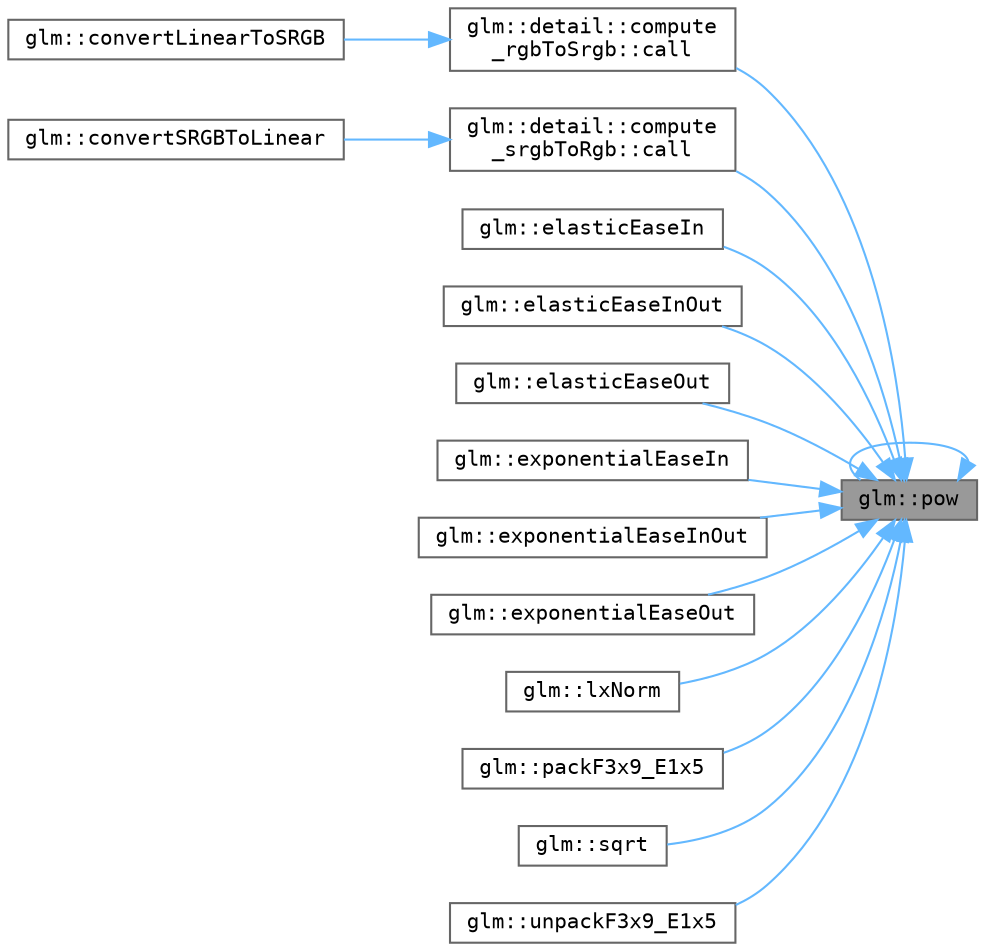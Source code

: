 digraph "glm::pow"
{
 // LATEX_PDF_SIZE
  bgcolor="transparent";
  edge [fontname=Terminal,fontsize=10,labelfontname=Helvetica,labelfontsize=10];
  node [fontname=Terminal,fontsize=10,shape=box,height=0.2,width=0.4];
  rankdir="RL";
  Node1 [label="glm::pow",height=0.2,width=0.4,color="gray40", fillcolor="grey60", style="filled", fontcolor="black",tooltip=" "];
  Node1 -> Node2 [dir="back",color="steelblue1",style="solid"];
  Node2 [label="glm::detail::compute\l_rgbToSrgb::call",height=0.2,width=0.4,color="grey40", fillcolor="white", style="filled",URL="$structglm_1_1detail_1_1compute__rgb_to_srgb.html#afdd0ede6e9033fbb7bea07bd2291c0d5",tooltip=" "];
  Node2 -> Node3 [dir="back",color="steelblue1",style="solid"];
  Node3 [label="glm::convertLinearToSRGB",height=0.2,width=0.4,color="grey40", fillcolor="white", style="filled",URL="$group__gtc__color__space.html#ga12a34c560bb2db262bd02605d99aa512",tooltip=" "];
  Node1 -> Node4 [dir="back",color="steelblue1",style="solid"];
  Node4 [label="glm::detail::compute\l_srgbToRgb::call",height=0.2,width=0.4,color="grey40", fillcolor="white", style="filled",URL="$structglm_1_1detail_1_1compute__srgb_to_rgb.html#a7806d3941d9426b2d708522265206243",tooltip=" "];
  Node4 -> Node5 [dir="back",color="steelblue1",style="solid"];
  Node5 [label="glm::convertSRGBToLinear",height=0.2,width=0.4,color="grey40", fillcolor="white", style="filled",URL="$group__gtc__color__space.html#ga9deb7729e709faeb1b89d65541f0dab0",tooltip=" "];
  Node1 -> Node6 [dir="back",color="steelblue1",style="solid"];
  Node6 [label="glm::elasticEaseIn",height=0.2,width=0.4,color="grey40", fillcolor="white", style="filled",URL="$group__gtx__easing.html#ga230918eccee4e113d10ec5b8cdc58695",tooltip=" "];
  Node1 -> Node7 [dir="back",color="steelblue1",style="solid"];
  Node7 [label="glm::elasticEaseInOut",height=0.2,width=0.4,color="grey40", fillcolor="white", style="filled",URL="$group__gtx__easing.html#ga2db4ac8959559b11b4029e54812908d6",tooltip=" "];
  Node1 -> Node8 [dir="back",color="steelblue1",style="solid"];
  Node8 [label="glm::elasticEaseOut",height=0.2,width=0.4,color="grey40", fillcolor="white", style="filled",URL="$group__gtx__easing.html#gace9c9d1bdf88bf2ab1e7cdefa54c7365",tooltip=" "];
  Node1 -> Node9 [dir="back",color="steelblue1",style="solid"];
  Node9 [label="glm::exponentialEaseIn",height=0.2,width=0.4,color="grey40", fillcolor="white", style="filled",URL="$group__gtx__easing.html#ga7f24ee9219ab4c84dc8de24be84c1e3c",tooltip=" "];
  Node1 -> Node10 [dir="back",color="steelblue1",style="solid"];
  Node10 [label="glm::exponentialEaseInOut",height=0.2,width=0.4,color="grey40", fillcolor="white", style="filled",URL="$group__gtx__easing.html#ga232fb6dc093c5ce94bee105ff2947501",tooltip=" "];
  Node1 -> Node11 [dir="back",color="steelblue1",style="solid"];
  Node11 [label="glm::exponentialEaseOut",height=0.2,width=0.4,color="grey40", fillcolor="white", style="filled",URL="$group__gtx__easing.html#ga517f2bcfd15bc2c25c466ae50808efc3",tooltip=" "];
  Node1 -> Node12 [dir="back",color="steelblue1",style="solid"];
  Node12 [label="glm::lxNorm",height=0.2,width=0.4,color="grey40", fillcolor="white", style="filled",URL="$group__gtx__norm.html#gacad23d30497eb16f67709f2375d1f66a",tooltip=" "];
  Node1 -> Node13 [dir="back",color="steelblue1",style="solid"];
  Node13 [label="glm::packF3x9_E1x5",height=0.2,width=0.4,color="grey40", fillcolor="white", style="filled",URL="$group__gtc__packing.html#ga0984f9598edc648d59a9643d9a61b121",tooltip=" "];
  Node1 -> Node1 [dir="back",color="steelblue1",style="solid"];
  Node1 -> Node14 [dir="back",color="steelblue1",style="solid"];
  Node14 [label="glm::sqrt",height=0.2,width=0.4,color="grey40", fillcolor="white", style="filled",URL="$group__ext__quaternion__transform.html#gaf96163a149a7057cef212ecb2685b9b7",tooltip=" "];
  Node1 -> Node15 [dir="back",color="steelblue1",style="solid"];
  Node15 [label="glm::unpackF3x9_E1x5",height=0.2,width=0.4,color="grey40", fillcolor="white", style="filled",URL="$group__gtc__packing.html#ga15d8845a31e1e55d493803d0c8cb5910",tooltip=" "];
}
